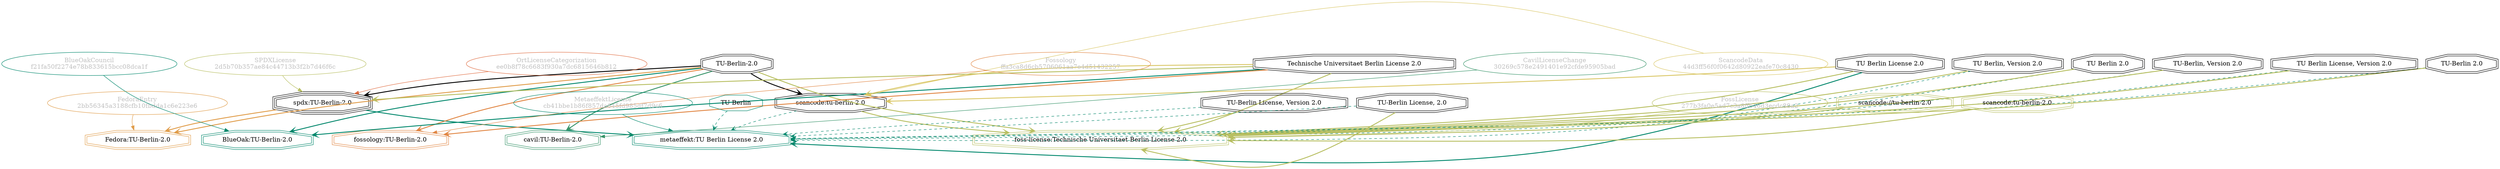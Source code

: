 strict digraph {
    node [shape=box];
    graph [splines=curved];
    4159 [label="SPDXLicense\n2d5b70b357ae84c44713b3f2b7d46f6c"
         ,fontcolor=gray
         ,color="#b8bf62"
         ,fillcolor="beige;1"
         ,shape=ellipse];
    4160 [label="spdx:TU-Berlin-2.0"
         ,shape=tripleoctagon];
    4161 [label="TU-Berlin-2.0"
         ,shape=doubleoctagon];
    4162 [label="Technische Universitaet Berlin License 2.0"
         ,shape=doubleoctagon];
    8443 [label="FedoraEntry\n2bb56345a3188cfb10fbdda1c6e223e6"
         ,fontcolor=gray
         ,color="#e09d4b"
         ,fillcolor="beige;1"
         ,shape=ellipse];
    8444 [label="Fedora:TU-Berlin-2.0"
         ,color="#e09d4b"
         ,shape=doubleoctagon];
    9206 [label="BlueOakCouncil\nf21fa50f2274e78b833615bcc08dca1f"
         ,fontcolor=gray
         ,color="#00876c"
         ,fillcolor="beige;1"
         ,shape=ellipse];
    9207 [label="BlueOak:TU-Berlin-2.0"
         ,color="#00876c"
         ,shape=doubleoctagon];
    24647 [label="ScancodeData\n44d3ff56f0f0642d80922eafe70c8430"
          ,fontcolor=gray
          ,color="#dac767"
          ,fillcolor="beige;1"
          ,shape=ellipse];
    24648 [label="scancode:tu-berlin-2.0"
          ,shape=doubleoctagon];
    24649 [label="TU Berlin License 2.0"
          ,shape=doubleoctagon];
    27985 [label="Fossology\nffa3ca8d6cb5706061aa7e4d51432257"
          ,fontcolor=gray
          ,color="#e18745"
          ,fillcolor="beige;1"
          ,shape=ellipse];
    27986 [label="fossology:TU-Berlin-2.0"
          ,color="#e18745"
          ,shape=doubleoctagon];
    35236 [label="OrtLicenseCategorization\nee0b8f78c6683f930a7dc6815646b812"
          ,fontcolor=gray
          ,color="#e06f45"
          ,fillcolor="beige;1"
          ,shape=ellipse];
    38078 [label="CavilLicenseChange\n30269c578e2491401e92cfde95905bad"
          ,fontcolor=gray
          ,color="#379469"
          ,fillcolor="beige;1"
          ,shape=ellipse];
    38079 [label="cavil:TU-Berlin-2.0"
          ,color="#379469"
          ,shape=doubleoctagon];
    48750 [label="MetaeffektLicense\ncb41bbe1b86f857da645fd985df7d9c6"
          ,fontcolor=gray
          ,color="#00876c"
          ,fillcolor="beige;1"
          ,shape=ellipse];
    48751 [label="metaeffekt:TU Berlin License 2.0"
          ,color="#00876c"
          ,shape=doubleoctagon];
    48752 [label="TU Berlin"
          ,color="#00876c"
          ,shape=octagon];
    48753 [label="TU Berlin, Version 2.0"
          ,shape=doubleoctagon];
    48754 [label="TU Berlin 2.0"
          ,shape=doubleoctagon];
    48755 [label="TU-Berlin, Version 2.0"
          ,shape=doubleoctagon];
    48756 [label="TU-Berlin 2.0"
          ,shape=doubleoctagon];
    48757 [label="TU Berlin License, Version 2.0"
          ,shape=doubleoctagon];
    48758 [label="TU-Berlin License, Version 2.0"
          ,shape=doubleoctagon];
    48759 [label="TU-Berlin License, 2.0"
          ,shape=doubleoctagon];
    50835 [label="FossLicense\n277b3fa0e5ad7c3a8ff646d3ecdc88a2"
          ,fontcolor=gray
          ,color="#b8bf62"
          ,fillcolor="beige;1"
          ,shape=ellipse];
    50836 [label="foss-license:Technische Universitaet Berlin License 2.0"
          ,color="#b8bf62"
          ,shape=doubleoctagon];
    50837 [label="scancode://tu-berlin-2.0"
          ,color="#b8bf62"
          ,shape=doubleoctagon];
    50838 [label="scancode:tu-berlin-2.0"
          ,color="#b8bf62"
          ,shape=doubleoctagon];
    4159 -> 4160 [weight=0.5
                 ,color="#b8bf62"];
    4160 -> 8444 [style=bold
                 ,arrowhead=vee
                 ,weight=0.7
                 ,color="#e09d4b"];
    4160 -> 48751 [style=bold
                  ,arrowhead=vee
                  ,weight=0.7
                  ,color="#00876c"];
    4161 -> 4160 [style=bold
                 ,arrowhead=vee
                 ,weight=0.7];
    4161 -> 8444 [style=bold
                 ,arrowhead=vee
                 ,weight=0.7
                 ,color="#e09d4b"];
    4161 -> 9207 [style=bold
                 ,arrowhead=vee
                 ,weight=0.7
                 ,color="#00876c"];
    4161 -> 24648 [style=bold
                  ,arrowhead=vee
                  ,weight=0.7];
    4161 -> 27986 [style=bold
                  ,arrowhead=vee
                  ,weight=0.7
                  ,color="#e18745"];
    4161 -> 38079 [style=bold
                  ,arrowhead=vee
                  ,weight=0.7
                  ,color="#379469"];
    4161 -> 38079 [style=bold
                  ,arrowhead=vee
                  ,weight=0.7
                  ,color="#379469"];
    4161 -> 50836 [style=bold
                  ,arrowhead=vee
                  ,weight=0.7
                  ,color="#b8bf62"];
    4162 -> 4160 [style=bold
                 ,arrowhead=vee
                 ,weight=0.7
                 ,color="#b8bf62"];
    4162 -> 9207 [style=bold
                 ,arrowhead=vee
                 ,weight=0.7
                 ,color="#00876c"];
    4162 -> 24648 [style=bold
                  ,arrowhead=vee
                  ,weight=0.7
                  ,color="#dac767"];
    4162 -> 27986 [style=bold
                  ,arrowhead=vee
                  ,weight=0.7
                  ,color="#e18745"];
    4162 -> 50836 [style=bold
                  ,arrowhead=vee
                  ,weight=0.7
                  ,color="#b8bf62"];
    8443 -> 8444 [weight=0.5
                 ,color="#e09d4b"];
    9206 -> 9207 [weight=0.5
                 ,color="#00876c"];
    24647 -> 24648 [weight=0.5
                   ,color="#dac767"];
    24648 -> 48751 [style=dashed
                   ,arrowhead=vee
                   ,weight=0.5
                   ,color="#00876c"];
    24648 -> 50836 [style=bold
                   ,arrowhead=vee
                   ,weight=0.7
                   ,color="#b8bf62"];
    24649 -> 24648 [style=bold
                   ,arrowhead=vee
                   ,weight=0.7
                   ,color="#dac767"];
    24649 -> 48751 [style=bold
                   ,arrowhead=vee
                   ,weight=0.7
                   ,color="#00876c"];
    24649 -> 48751 [style=bold
                   ,arrowhead=vee
                   ,weight=0.7
                   ,color="#00876c"];
    24649 -> 50836 [style=bold
                   ,arrowhead=vee
                   ,weight=0.7
                   ,color="#b8bf62"];
    27985 -> 27986 [weight=0.5
                   ,color="#e18745"];
    35236 -> 4160 [weight=0.5
                  ,color="#e06f45"];
    38078 -> 38079 [weight=0.5
                   ,color="#379469"];
    48750 -> 48751 [weight=0.5
                   ,color="#00876c"];
    48752 -> 48751 [style=dashed
                   ,arrowhead=vee
                   ,weight=0.5
                   ,color="#00876c"];
    48753 -> 48751 [style=dashed
                   ,arrowhead=vee
                   ,weight=0.5
                   ,color="#00876c"];
    48753 -> 50836 [style=bold
                   ,arrowhead=vee
                   ,weight=0.7
                   ,color="#b8bf62"];
    48754 -> 48751 [style=dashed
                   ,arrowhead=vee
                   ,weight=0.5
                   ,color="#00876c"];
    48754 -> 50836 [style=bold
                   ,arrowhead=vee
                   ,weight=0.7
                   ,color="#b8bf62"];
    48755 -> 48751 [style=dashed
                   ,arrowhead=vee
                   ,weight=0.5
                   ,color="#00876c"];
    48755 -> 50836 [style=bold
                   ,arrowhead=vee
                   ,weight=0.7
                   ,color="#b8bf62"];
    48756 -> 48751 [style=dashed
                   ,arrowhead=vee
                   ,weight=0.5
                   ,color="#00876c"];
    48756 -> 50836 [style=bold
                   ,arrowhead=vee
                   ,weight=0.7
                   ,color="#b8bf62"];
    48757 -> 48751 [style=dashed
                   ,arrowhead=vee
                   ,weight=0.5
                   ,color="#00876c"];
    48757 -> 50836 [style=bold
                   ,arrowhead=vee
                   ,weight=0.7
                   ,color="#b8bf62"];
    48758 -> 48751 [style=dashed
                   ,arrowhead=vee
                   ,weight=0.5
                   ,color="#00876c"];
    48758 -> 50836 [style=bold
                   ,arrowhead=vee
                   ,weight=0.7
                   ,color="#b8bf62"];
    48759 -> 48751 [style=dashed
                   ,arrowhead=vee
                   ,weight=0.5
                   ,color="#00876c"];
    48759 -> 50836 [style=bold
                   ,arrowhead=vee
                   ,weight=0.7
                   ,color="#b8bf62"];
    50835 -> 50836 [weight=0.5
                   ,color="#b8bf62"];
    50837 -> 50836 [style=bold
                   ,arrowhead=vee
                   ,weight=0.7
                   ,color="#b8bf62"];
    50838 -> 50836 [style=bold
                   ,arrowhead=vee
                   ,weight=0.7
                   ,color="#b8bf62"];
}
